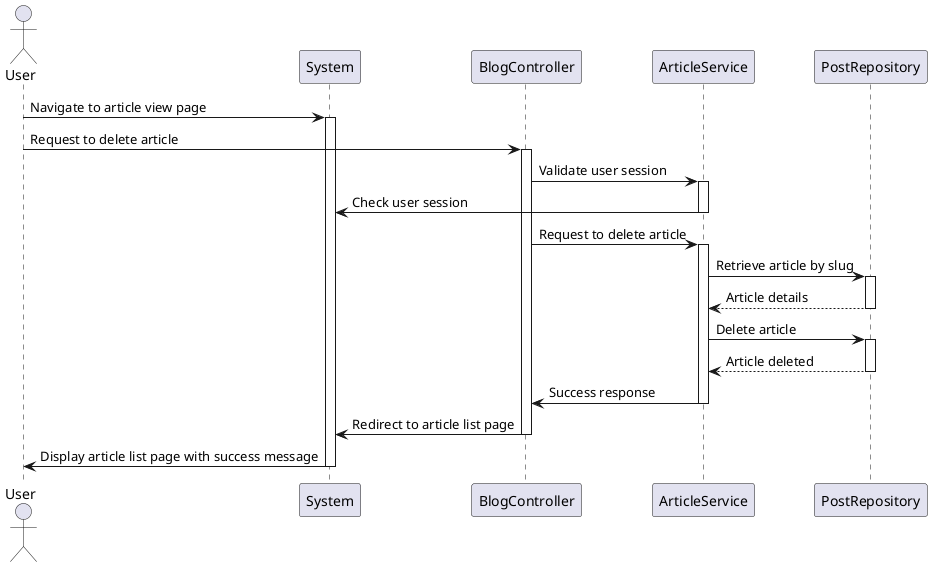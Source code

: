 @startuml

actor User as User
participant "System" as System
participant BlogController as Controller
participant ArticleService as ArticleService
participant PostRepository as PostRepo

User -> System: Navigate to article view page
activate System

User -> Controller: Request to delete article
activate Controller

Controller -> ArticleService: Validate user session
activate ArticleService

ArticleService -> System: Check user session
deactivate ArticleService

Controller -> ArticleService: Request to delete article
activate ArticleService

ArticleService -> PostRepo: Retrieve article by slug
activate PostRepo
PostRepo --> ArticleService: Article details
deactivate PostRepo

ArticleService -> PostRepo: Delete article
activate PostRepo
PostRepo --> ArticleService: Article deleted
deactivate PostRepo

ArticleService -> Controller: Success response
deactivate ArticleService

Controller -> System: Redirect to article list page
deactivate Controller

System -> User: Display article list page with success message

deactivate System
@enduml